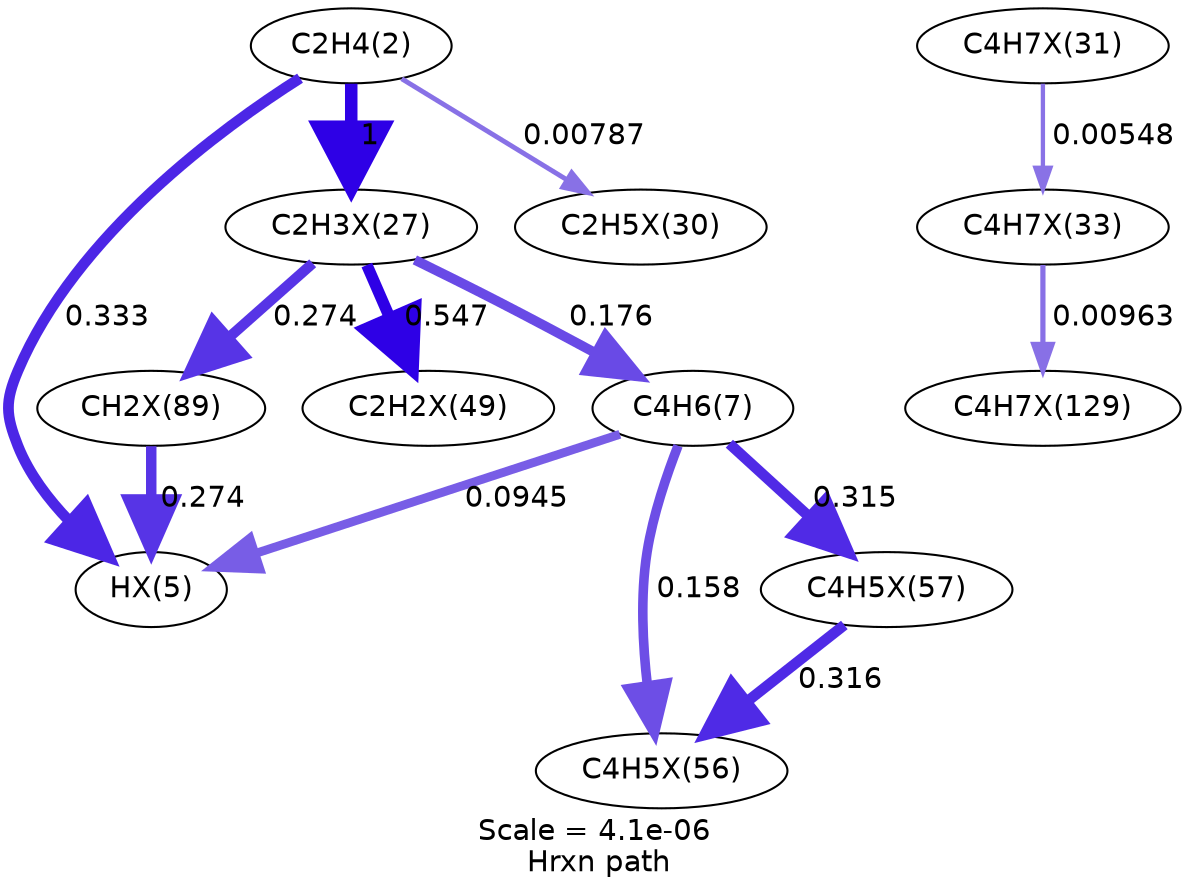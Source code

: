 digraph reaction_paths {
center=1;
s5 -> s28[fontname="Helvetica", style="setlinewidth(5.17)", arrowsize=2.59, color="0.7, 0.833, 0.9"
, label=" 0.333"];
s5 -> s29[fontname="Helvetica", style="setlinewidth(6)", arrowsize=3, color="0.7, 1.5, 0.9"
, label=" 1"];
s5 -> s31[fontname="Helvetica", style="setlinewidth(2.34)", arrowsize=1.17, color="0.7, 0.508, 0.9"
, label=" 0.00787"];
s8 -> s28[fontname="Helvetica", style="setlinewidth(4.22)", arrowsize=2.11, color="0.7, 0.595, 0.9"
, label=" 0.0945"];
s45 -> s28[fontname="Helvetica", style="setlinewidth(5.02)", arrowsize=2.51, color="0.7, 0.774, 0.9"
, label=" 0.274"];
s29 -> s8[fontname="Helvetica", style="setlinewidth(4.69)", arrowsize=2.34, color="0.7, 0.676, 0.9"
, label=" 0.176"];
s29 -> s45[fontname="Helvetica", style="setlinewidth(5.02)", arrowsize=2.51, color="0.7, 0.774, 0.9"
, label=" 0.274"];
s29 -> s38[fontname="Helvetica", style="setlinewidth(5.54)", arrowsize=2.77, color="0.7, 1.05, 0.9"
, label=" 0.547"];
s8 -> s42[fontname="Helvetica", style="setlinewidth(5.13)", arrowsize=2.56, color="0.7, 0.815, 0.9"
, label=" 0.315"];
s8 -> s41[fontname="Helvetica", style="setlinewidth(4.6)", arrowsize=2.3, color="0.7, 0.658, 0.9"
, label=" 0.158"];
s42 -> s41[fontname="Helvetica", style="setlinewidth(5.13)", arrowsize=2.56, color="0.7, 0.816, 0.9"
, label=" 0.316"];
s32 -> s34[fontname="Helvetica", style="setlinewidth(2.07)", arrowsize=1.03, color="0.7, 0.505, 0.9"
, label=" 0.00548"];
s34 -> s50[fontname="Helvetica", style="setlinewidth(2.5)", arrowsize=1.25, color="0.7, 0.51, 0.9"
, label=" 0.00963"];
s5 [ fontname="Helvetica", label="C2H4(2)"];
s8 [ fontname="Helvetica", label="C4H6(7)"];
s28 [ fontname="Helvetica", label="HX(5)"];
s29 [ fontname="Helvetica", label="C2H3X(27)"];
s31 [ fontname="Helvetica", label="C2H5X(30)"];
s32 [ fontname="Helvetica", label="C4H7X(31)"];
s34 [ fontname="Helvetica", label="C4H7X(33)"];
s38 [ fontname="Helvetica", label="C2H2X(49)"];
s41 [ fontname="Helvetica", label="C4H5X(56)"];
s42 [ fontname="Helvetica", label="C4H5X(57)"];
s45 [ fontname="Helvetica", label="CH2X(89)"];
s50 [ fontname="Helvetica", label="C4H7X(129)"];
 label = "Scale = 4.1e-06\l Hrxn path";
 fontname = "Helvetica";
}
